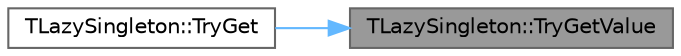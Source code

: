 digraph "TLazySingleton::TryGetValue"
{
 // INTERACTIVE_SVG=YES
 // LATEX_PDF_SIZE
  bgcolor="transparent";
  edge [fontname=Helvetica,fontsize=10,labelfontname=Helvetica,labelfontsize=10];
  node [fontname=Helvetica,fontsize=10,shape=box,height=0.2,width=0.4];
  rankdir="RL";
  Node1 [id="Node000001",label="TLazySingleton::TryGetValue",height=0.2,width=0.4,color="gray40", fillcolor="grey60", style="filled", fontcolor="black",tooltip=" "];
  Node1 -> Node2 [id="edge1_Node000001_Node000002",dir="back",color="steelblue1",style="solid",tooltip=" "];
  Node2 [id="Node000002",label="TLazySingleton::TryGet",height=0.2,width=0.4,color="grey40", fillcolor="white", style="filled",URL="$d7/d7a/classTLazySingleton.html#a7bd325acc0f37c0537647eb944c1eaf9",tooltip="Get or create singleton unless it's torn down."];
}
